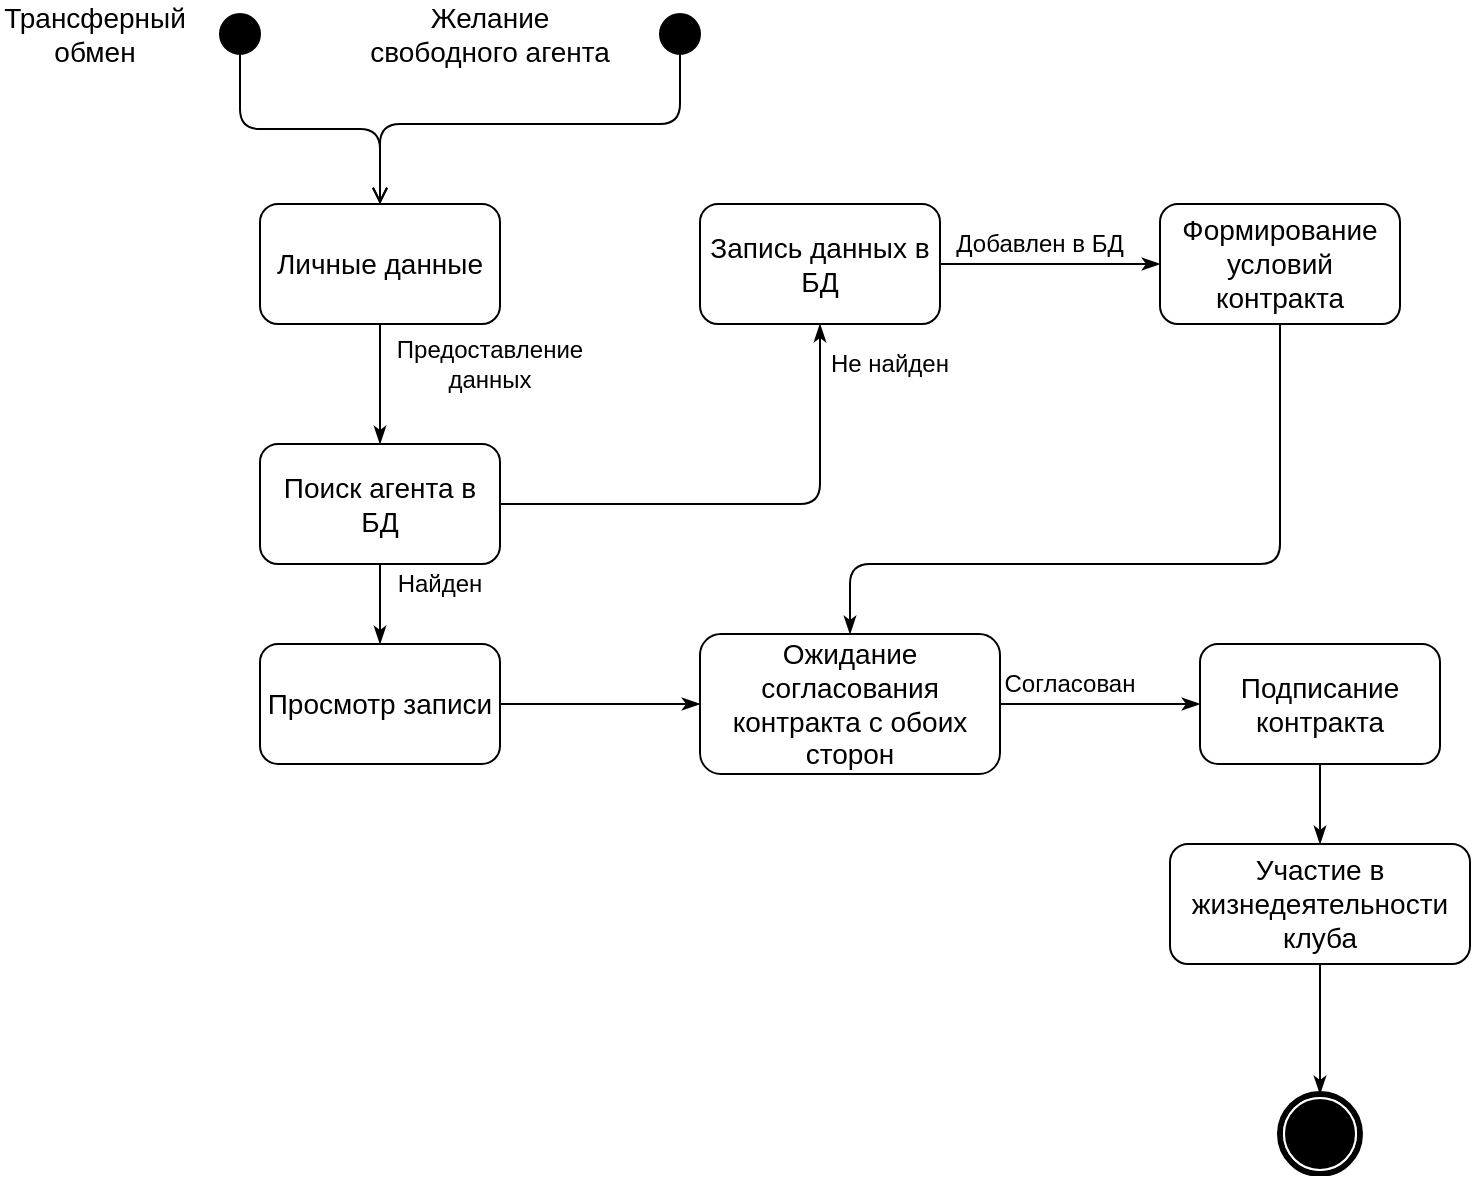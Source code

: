 <mxfile version="13.9.9" type="device"><diagram id="bsiKh2kgutasXxiWX8R0" name="Страница 1"><mxGraphModel dx="1038" dy="607" grid="1" gridSize="10" guides="1" tooltips="1" connect="1" arrows="1" fold="1" page="1" pageScale="1" pageWidth="827" pageHeight="1169" math="0" shadow="0"><root><mxCell id="0"/><mxCell id="1" parent="0"/><mxCell id="fRcOW4hKUo28BcKK0jFt-6" style="edgeStyle=orthogonalEdgeStyle;rounded=1;orthogonalLoop=1;jettySize=auto;html=1;endArrow=open;endFill=0;" edge="1" parent="1" source="fRcOW4hKUo28BcKK0jFt-1" target="fRcOW4hKUo28BcKK0jFt-5"><mxGeometry relative="1" as="geometry"/></mxCell><mxCell id="fRcOW4hKUo28BcKK0jFt-1" value="" style="shape=mxgraph.bpmn.shape;html=1;verticalLabelPosition=bottom;labelBackgroundColor=#ffffff;verticalAlign=top;align=center;perimeter=ellipsePerimeter;outlineConnect=0;outline=standard;symbol=general;fillColor=#000000;" vertex="1" parent="1"><mxGeometry x="120" y="25" width="20" height="20" as="geometry"/></mxCell><mxCell id="fRcOW4hKUo28BcKK0jFt-2" value="&lt;font style=&quot;font-size: 14px&quot;&gt;Трансферный обмен&lt;/font&gt;" style="text;html=1;strokeColor=none;fillColor=none;align=center;verticalAlign=middle;whiteSpace=wrap;rounded=0;" vertex="1" parent="1"><mxGeometry x="10" y="20" width="95" height="30" as="geometry"/></mxCell><mxCell id="fRcOW4hKUo28BcKK0jFt-7" style="edgeStyle=orthogonalEdgeStyle;rounded=1;orthogonalLoop=1;jettySize=auto;html=1;endArrow=open;endFill=0;" edge="1" parent="1" source="fRcOW4hKUo28BcKK0jFt-3" target="fRcOW4hKUo28BcKK0jFt-5"><mxGeometry relative="1" as="geometry"><Array as="points"><mxPoint x="350" y="80"/><mxPoint x="200" y="80"/></Array></mxGeometry></mxCell><mxCell id="fRcOW4hKUo28BcKK0jFt-3" value="" style="shape=mxgraph.bpmn.shape;html=1;verticalLabelPosition=bottom;labelBackgroundColor=#ffffff;verticalAlign=top;align=center;perimeter=ellipsePerimeter;outlineConnect=0;outline=standard;symbol=general;fillColor=#000000;" vertex="1" parent="1"><mxGeometry x="340" y="25" width="20" height="20" as="geometry"/></mxCell><mxCell id="fRcOW4hKUo28BcKK0jFt-4" value="&lt;span style=&quot;font-size: 14px&quot;&gt;Желание свободного агента&lt;/span&gt;" style="text;html=1;strokeColor=none;fillColor=none;align=center;verticalAlign=middle;whiteSpace=wrap;rounded=0;" vertex="1" parent="1"><mxGeometry x="190" y="20" width="130" height="30" as="geometry"/></mxCell><mxCell id="fRcOW4hKUo28BcKK0jFt-9" style="edgeStyle=orthogonalEdgeStyle;rounded=1;orthogonalLoop=1;jettySize=auto;html=1;entryX=0.5;entryY=0;entryDx=0;entryDy=0;endArrow=classicThin;endFill=1;" edge="1" parent="1" source="fRcOW4hKUo28BcKK0jFt-5" target="fRcOW4hKUo28BcKK0jFt-8"><mxGeometry relative="1" as="geometry"/></mxCell><mxCell id="fRcOW4hKUo28BcKK0jFt-5" value="&lt;font style=&quot;font-size: 14px&quot;&gt;Личные данные&lt;/font&gt;" style="rounded=1;whiteSpace=wrap;html=1;" vertex="1" parent="1"><mxGeometry x="140" y="120" width="120" height="60" as="geometry"/></mxCell><mxCell id="fRcOW4hKUo28BcKK0jFt-12" style="edgeStyle=orthogonalEdgeStyle;rounded=1;orthogonalLoop=1;jettySize=auto;html=1;entryX=0.5;entryY=1;entryDx=0;entryDy=0;endArrow=classicThin;endFill=1;" edge="1" parent="1" source="fRcOW4hKUo28BcKK0jFt-8" target="fRcOW4hKUo28BcKK0jFt-11"><mxGeometry relative="1" as="geometry"/></mxCell><mxCell id="fRcOW4hKUo28BcKK0jFt-18" style="edgeStyle=orthogonalEdgeStyle;rounded=1;orthogonalLoop=1;jettySize=auto;html=1;entryX=0.5;entryY=0;entryDx=0;entryDy=0;endArrow=classicThin;endFill=1;" edge="1" parent="1" source="fRcOW4hKUo28BcKK0jFt-8" target="fRcOW4hKUo28BcKK0jFt-17"><mxGeometry relative="1" as="geometry"/></mxCell><mxCell id="fRcOW4hKUo28BcKK0jFt-8" value="&lt;font style=&quot;font-size: 14px&quot;&gt;Поиск агента в БД&lt;/font&gt;" style="rounded=1;whiteSpace=wrap;html=1;" vertex="1" parent="1"><mxGeometry x="140" y="240" width="120" height="60" as="geometry"/></mxCell><mxCell id="fRcOW4hKUo28BcKK0jFt-10" value="Предоставление данных" style="text;html=1;strokeColor=none;fillColor=none;align=center;verticalAlign=middle;whiteSpace=wrap;rounded=0;" vertex="1" parent="1"><mxGeometry x="205" y="180" width="100" height="40" as="geometry"/></mxCell><mxCell id="fRcOW4hKUo28BcKK0jFt-15" style="edgeStyle=orthogonalEdgeStyle;rounded=1;orthogonalLoop=1;jettySize=auto;html=1;entryX=0;entryY=0.5;entryDx=0;entryDy=0;endArrow=classicThin;endFill=1;" edge="1" parent="1" source="fRcOW4hKUo28BcKK0jFt-11" target="fRcOW4hKUo28BcKK0jFt-14"><mxGeometry relative="1" as="geometry"/></mxCell><mxCell id="fRcOW4hKUo28BcKK0jFt-11" value="&lt;font style=&quot;font-size: 14px&quot;&gt;Запись данных в БД&lt;/font&gt;" style="rounded=1;whiteSpace=wrap;html=1;" vertex="1" parent="1"><mxGeometry x="360" y="120" width="120" height="60" as="geometry"/></mxCell><mxCell id="fRcOW4hKUo28BcKK0jFt-13" value="Не найден" style="text;html=1;strokeColor=none;fillColor=none;align=center;verticalAlign=middle;whiteSpace=wrap;rounded=0;" vertex="1" parent="1"><mxGeometry x="420" y="190" width="70" height="20" as="geometry"/></mxCell><mxCell id="fRcOW4hKUo28BcKK0jFt-21" style="edgeStyle=orthogonalEdgeStyle;rounded=1;orthogonalLoop=1;jettySize=auto;html=1;entryX=0.5;entryY=0;entryDx=0;entryDy=0;endArrow=classicThin;endFill=1;" edge="1" parent="1" source="fRcOW4hKUo28BcKK0jFt-14" target="fRcOW4hKUo28BcKK0jFt-19"><mxGeometry relative="1" as="geometry"><Array as="points"><mxPoint x="650" y="300"/><mxPoint x="435" y="300"/></Array></mxGeometry></mxCell><mxCell id="fRcOW4hKUo28BcKK0jFt-14" value="&lt;font style=&quot;font-size: 14px&quot;&gt;Формирование условий контракта&lt;/font&gt;" style="rounded=1;whiteSpace=wrap;html=1;" vertex="1" parent="1"><mxGeometry x="590" y="120" width="120" height="60" as="geometry"/></mxCell><mxCell id="fRcOW4hKUo28BcKK0jFt-16" value="Добавлен в БД" style="text;html=1;strokeColor=none;fillColor=none;align=center;verticalAlign=middle;whiteSpace=wrap;rounded=0;" vertex="1" parent="1"><mxGeometry x="480" y="130" width="100" height="20" as="geometry"/></mxCell><mxCell id="fRcOW4hKUo28BcKK0jFt-20" style="edgeStyle=orthogonalEdgeStyle;rounded=1;orthogonalLoop=1;jettySize=auto;html=1;endArrow=classicThin;endFill=1;" edge="1" parent="1" source="fRcOW4hKUo28BcKK0jFt-17" target="fRcOW4hKUo28BcKK0jFt-19"><mxGeometry relative="1" as="geometry"/></mxCell><mxCell id="fRcOW4hKUo28BcKK0jFt-17" value="&lt;font style=&quot;font-size: 14px&quot;&gt;Просмотр записи&lt;/font&gt;" style="rounded=1;whiteSpace=wrap;html=1;" vertex="1" parent="1"><mxGeometry x="140" y="340" width="120" height="60" as="geometry"/></mxCell><mxCell id="fRcOW4hKUo28BcKK0jFt-24" style="edgeStyle=orthogonalEdgeStyle;rounded=1;orthogonalLoop=1;jettySize=auto;html=1;entryX=0;entryY=0.5;entryDx=0;entryDy=0;endArrow=classicThin;endFill=1;" edge="1" parent="1" source="fRcOW4hKUo28BcKK0jFt-19" target="fRcOW4hKUo28BcKK0jFt-22"><mxGeometry relative="1" as="geometry"/></mxCell><mxCell id="fRcOW4hKUo28BcKK0jFt-19" value="&lt;font style=&quot;font-size: 14px&quot;&gt;Ожидание согласования контракта с обоих сторон&lt;/font&gt;" style="rounded=1;whiteSpace=wrap;html=1;" vertex="1" parent="1"><mxGeometry x="360" y="335" width="150" height="70" as="geometry"/></mxCell><mxCell id="fRcOW4hKUo28BcKK0jFt-28" style="edgeStyle=orthogonalEdgeStyle;rounded=1;orthogonalLoop=1;jettySize=auto;html=1;endArrow=classicThin;endFill=1;" edge="1" parent="1" source="fRcOW4hKUo28BcKK0jFt-22" target="fRcOW4hKUo28BcKK0jFt-27"><mxGeometry relative="1" as="geometry"/></mxCell><mxCell id="fRcOW4hKUo28BcKK0jFt-22" value="&lt;font style=&quot;font-size: 14px&quot;&gt;Подписание контракта&lt;/font&gt;" style="rounded=1;whiteSpace=wrap;html=1;" vertex="1" parent="1"><mxGeometry x="610" y="340" width="120" height="60" as="geometry"/></mxCell><mxCell id="fRcOW4hKUo28BcKK0jFt-23" value="Найден" style="text;html=1;strokeColor=none;fillColor=none;align=center;verticalAlign=middle;whiteSpace=wrap;rounded=0;" vertex="1" parent="1"><mxGeometry x="200" y="300" width="60" height="20" as="geometry"/></mxCell><mxCell id="fRcOW4hKUo28BcKK0jFt-25" value="Согласован" style="text;html=1;strokeColor=none;fillColor=none;align=center;verticalAlign=middle;whiteSpace=wrap;rounded=0;" vertex="1" parent="1"><mxGeometry x="510" y="350" width="70" height="20" as="geometry"/></mxCell><mxCell id="fRcOW4hKUo28BcKK0jFt-30" style="edgeStyle=orthogonalEdgeStyle;rounded=1;orthogonalLoop=1;jettySize=auto;html=1;entryX=0.5;entryY=0;entryDx=0;entryDy=0;endArrow=classicThin;endFill=1;" edge="1" parent="1" source="fRcOW4hKUo28BcKK0jFt-27" target="fRcOW4hKUo28BcKK0jFt-29"><mxGeometry relative="1" as="geometry"/></mxCell><mxCell id="fRcOW4hKUo28BcKK0jFt-27" value="&lt;font style=&quot;font-size: 14px&quot;&gt;Участие в жизнедеятельности клуба&lt;/font&gt;" style="rounded=1;whiteSpace=wrap;html=1;" vertex="1" parent="1"><mxGeometry x="595" y="440" width="150" height="60" as="geometry"/></mxCell><mxCell id="fRcOW4hKUo28BcKK0jFt-29" value="" style="shape=mxgraph.bpmn.shape;html=1;verticalLabelPosition=bottom;labelBackgroundColor=#ffffff;verticalAlign=top;align=center;perimeter=ellipsePerimeter;outlineConnect=0;outline=end;symbol=terminate;" vertex="1" parent="1"><mxGeometry x="650" y="565" width="40" height="40" as="geometry"/></mxCell></root></mxGraphModel></diagram></mxfile>